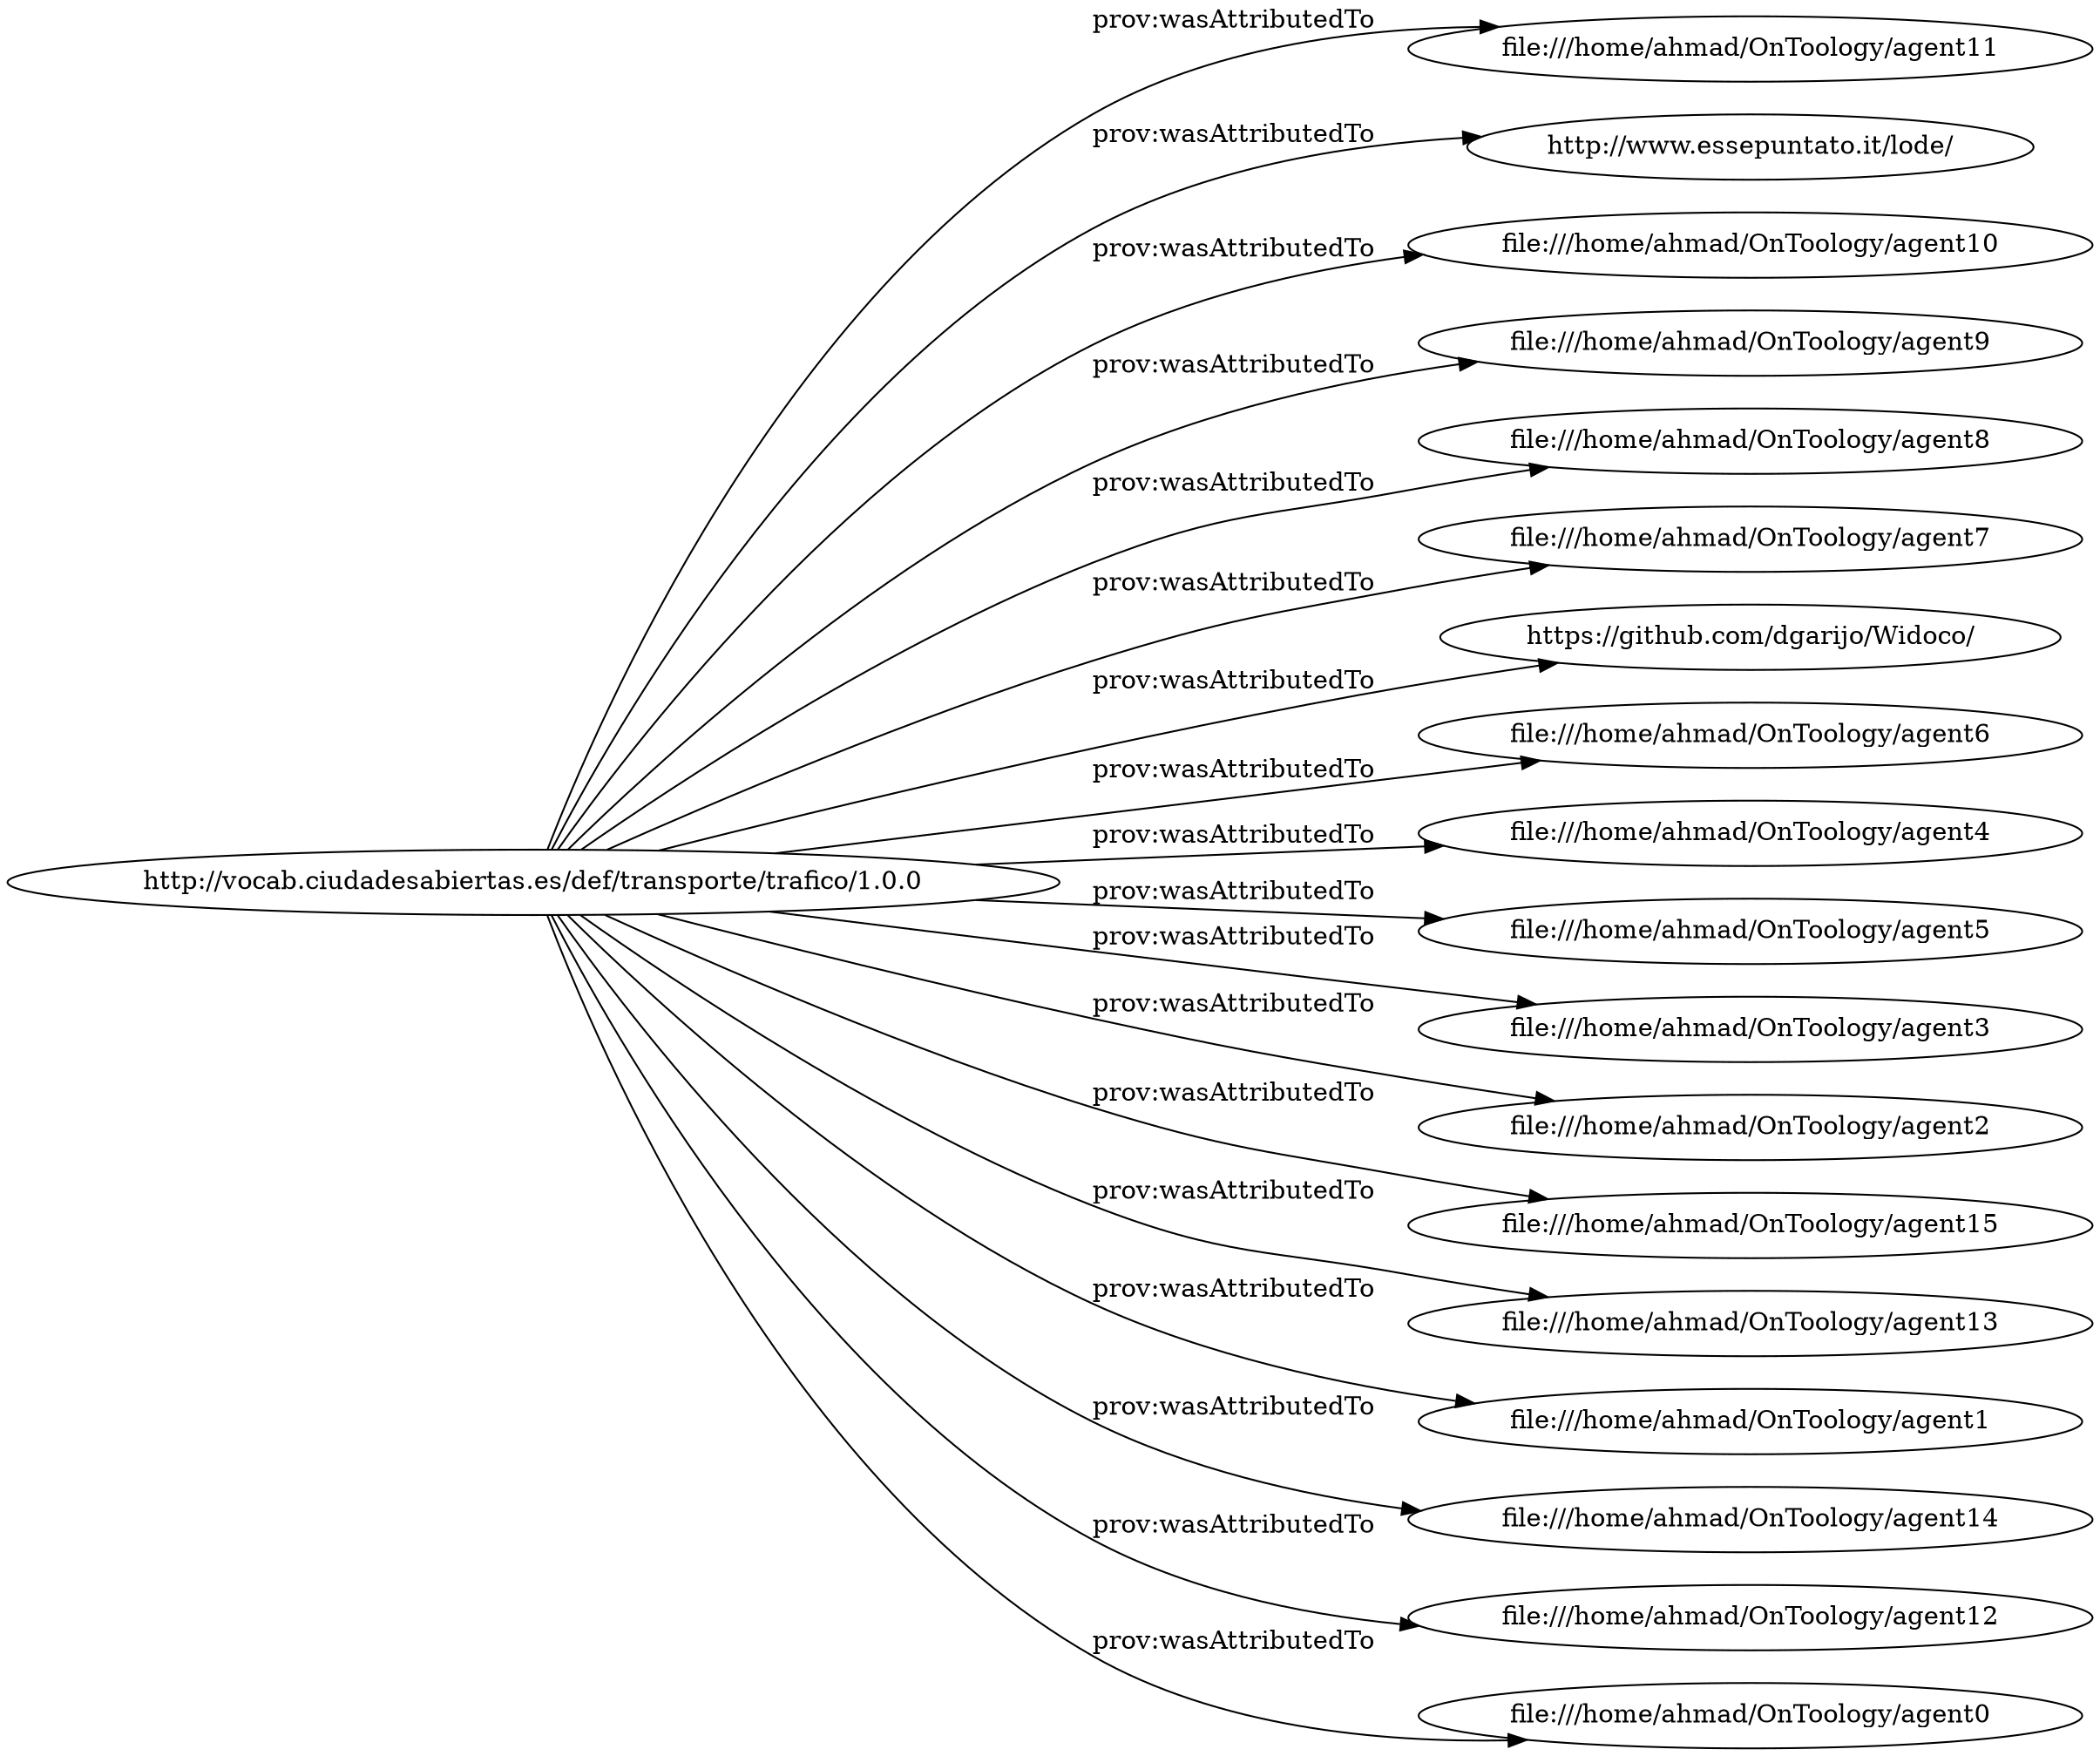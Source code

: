 digraph ar2dtool_diagram { 
rankdir=LR;
size="1501"
	"http://vocab.ciudadesabiertas.es/def/transporte/trafico/1.0.0" -> "file:///home/ahmad/OnToology/agent11" [ label = "prov:wasAttributedTo" ];
	"http://vocab.ciudadesabiertas.es/def/transporte/trafico/1.0.0" -> "http://www.essepuntato.it/lode/" [ label = "prov:wasAttributedTo" ];
	"http://vocab.ciudadesabiertas.es/def/transporte/trafico/1.0.0" -> "file:///home/ahmad/OnToology/agent10" [ label = "prov:wasAttributedTo" ];
	"http://vocab.ciudadesabiertas.es/def/transporte/trafico/1.0.0" -> "file:///home/ahmad/OnToology/agent9" [ label = "prov:wasAttributedTo" ];
	"http://vocab.ciudadesabiertas.es/def/transporte/trafico/1.0.0" -> "file:///home/ahmad/OnToology/agent8" [ label = "prov:wasAttributedTo" ];
	"http://vocab.ciudadesabiertas.es/def/transporte/trafico/1.0.0" -> "file:///home/ahmad/OnToology/agent7" [ label = "prov:wasAttributedTo" ];
	"http://vocab.ciudadesabiertas.es/def/transporte/trafico/1.0.0" -> "https://github.com/dgarijo/Widoco/" [ label = "prov:wasAttributedTo" ];
	"http://vocab.ciudadesabiertas.es/def/transporte/trafico/1.0.0" -> "file:///home/ahmad/OnToology/agent6" [ label = "prov:wasAttributedTo" ];
	"http://vocab.ciudadesabiertas.es/def/transporte/trafico/1.0.0" -> "file:///home/ahmad/OnToology/agent4" [ label = "prov:wasAttributedTo" ];
	"http://vocab.ciudadesabiertas.es/def/transporte/trafico/1.0.0" -> "file:///home/ahmad/OnToology/agent5" [ label = "prov:wasAttributedTo" ];
	"http://vocab.ciudadesabiertas.es/def/transporte/trafico/1.0.0" -> "file:///home/ahmad/OnToology/agent3" [ label = "prov:wasAttributedTo" ];
	"http://vocab.ciudadesabiertas.es/def/transporte/trafico/1.0.0" -> "file:///home/ahmad/OnToology/agent2" [ label = "prov:wasAttributedTo" ];
	"http://vocab.ciudadesabiertas.es/def/transporte/trafico/1.0.0" -> "file:///home/ahmad/OnToology/agent15" [ label = "prov:wasAttributedTo" ];
	"http://vocab.ciudadesabiertas.es/def/transporte/trafico/1.0.0" -> "file:///home/ahmad/OnToology/agent13" [ label = "prov:wasAttributedTo" ];
	"http://vocab.ciudadesabiertas.es/def/transporte/trafico/1.0.0" -> "file:///home/ahmad/OnToology/agent1" [ label = "prov:wasAttributedTo" ];
	"http://vocab.ciudadesabiertas.es/def/transporte/trafico/1.0.0" -> "file:///home/ahmad/OnToology/agent14" [ label = "prov:wasAttributedTo" ];
	"http://vocab.ciudadesabiertas.es/def/transporte/trafico/1.0.0" -> "file:///home/ahmad/OnToology/agent12" [ label = "prov:wasAttributedTo" ];
	"http://vocab.ciudadesabiertas.es/def/transporte/trafico/1.0.0" -> "file:///home/ahmad/OnToology/agent0" [ label = "prov:wasAttributedTo" ];

}
